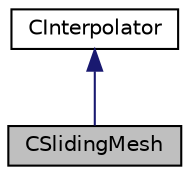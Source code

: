 digraph "CSlidingMesh"
{
 // LATEX_PDF_SIZE
  edge [fontname="Helvetica",fontsize="10",labelfontname="Helvetica",labelfontsize="10"];
  node [fontname="Helvetica",fontsize="10",shape=record];
  Node1 [label="CSlidingMesh",height=0.2,width=0.4,color="black", fillcolor="grey75", style="filled", fontcolor="black",tooltip="Sliding mesh approach."];
  Node2 -> Node1 [dir="back",color="midnightblue",fontsize="10",style="solid",fontname="Helvetica"];
  Node2 [label="CInterpolator",height=0.2,width=0.4,color="black", fillcolor="white", style="filled",URL="$classCInterpolator.html",tooltip="Main class for defining the interpolator, it requires a child class for each particular interpolation..."];
}
